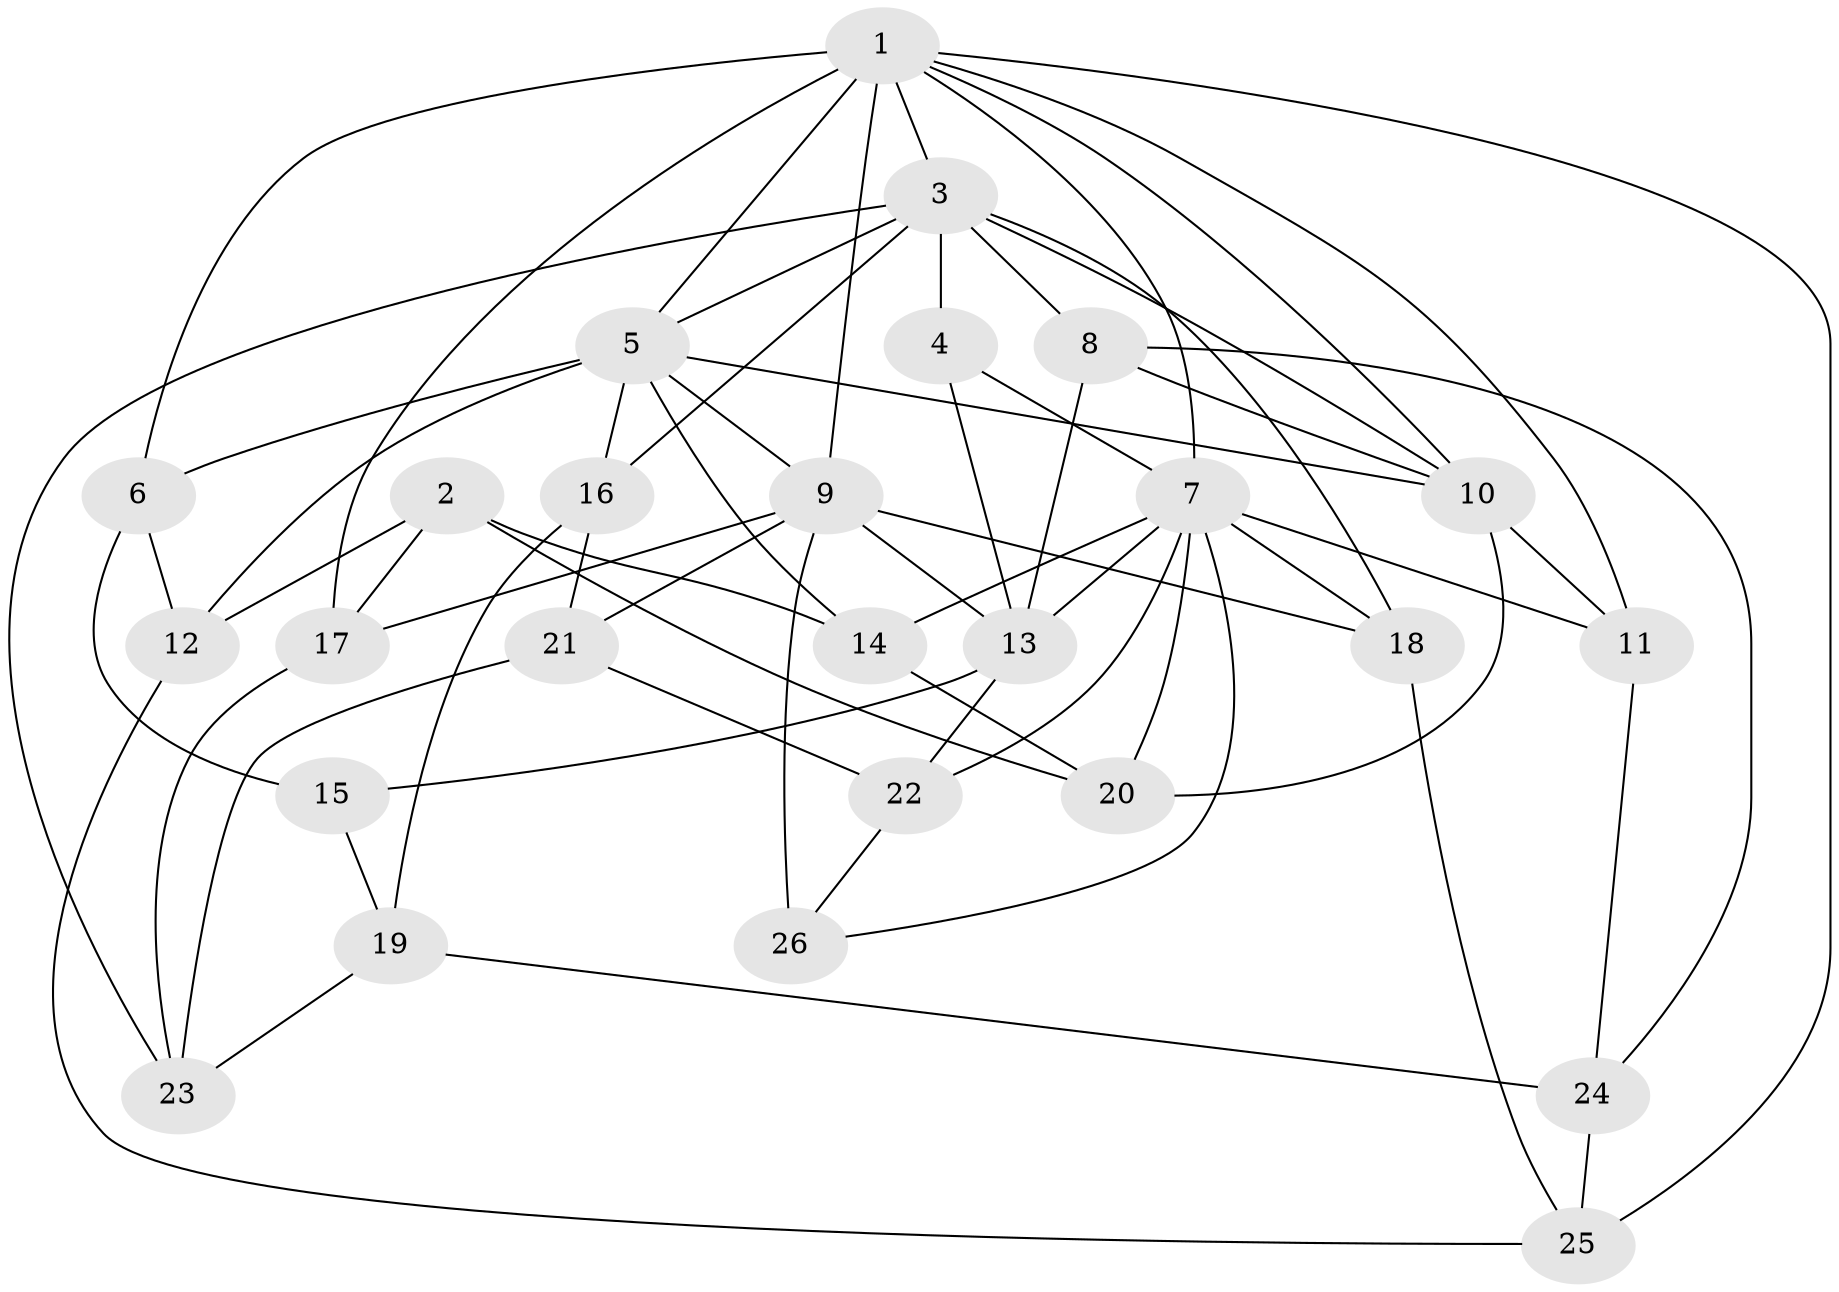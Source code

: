 // original degree distribution, {4: 1.0}
// Generated by graph-tools (version 1.1) at 2025/53/03/04/25 22:53:51]
// undirected, 26 vertices, 63 edges
graph export_dot {
  node [color=gray90,style=filled];
  1;
  2;
  3;
  4;
  5;
  6;
  7;
  8;
  9;
  10;
  11;
  12;
  13;
  14;
  15;
  16;
  17;
  18;
  19;
  20;
  21;
  22;
  23;
  24;
  25;
  26;
  1 -- 3 [weight=2.0];
  1 -- 5 [weight=2.0];
  1 -- 6 [weight=2.0];
  1 -- 7 [weight=1.0];
  1 -- 9 [weight=1.0];
  1 -- 10 [weight=1.0];
  1 -- 11 [weight=1.0];
  1 -- 17 [weight=1.0];
  1 -- 25 [weight=1.0];
  2 -- 12 [weight=1.0];
  2 -- 14 [weight=1.0];
  2 -- 17 [weight=1.0];
  2 -- 20 [weight=1.0];
  3 -- 4 [weight=1.0];
  3 -- 5 [weight=1.0];
  3 -- 8 [weight=1.0];
  3 -- 10 [weight=2.0];
  3 -- 16 [weight=1.0];
  3 -- 18 [weight=1.0];
  3 -- 23 [weight=1.0];
  4 -- 7 [weight=2.0];
  4 -- 13 [weight=1.0];
  5 -- 6 [weight=2.0];
  5 -- 9 [weight=2.0];
  5 -- 10 [weight=2.0];
  5 -- 12 [weight=1.0];
  5 -- 14 [weight=1.0];
  5 -- 16 [weight=1.0];
  6 -- 12 [weight=1.0];
  6 -- 15 [weight=1.0];
  7 -- 11 [weight=1.0];
  7 -- 13 [weight=1.0];
  7 -- 14 [weight=1.0];
  7 -- 18 [weight=1.0];
  7 -- 20 [weight=1.0];
  7 -- 22 [weight=1.0];
  7 -- 26 [weight=1.0];
  8 -- 10 [weight=1.0];
  8 -- 13 [weight=1.0];
  8 -- 24 [weight=1.0];
  9 -- 13 [weight=2.0];
  9 -- 17 [weight=1.0];
  9 -- 18 [weight=1.0];
  9 -- 21 [weight=1.0];
  9 -- 26 [weight=2.0];
  10 -- 11 [weight=1.0];
  10 -- 20 [weight=1.0];
  11 -- 24 [weight=1.0];
  12 -- 25 [weight=1.0];
  13 -- 15 [weight=2.0];
  13 -- 22 [weight=1.0];
  14 -- 20 [weight=1.0];
  15 -- 19 [weight=1.0];
  16 -- 19 [weight=1.0];
  16 -- 21 [weight=1.0];
  17 -- 23 [weight=1.0];
  18 -- 25 [weight=1.0];
  19 -- 23 [weight=1.0];
  19 -- 24 [weight=1.0];
  21 -- 22 [weight=1.0];
  21 -- 23 [weight=1.0];
  22 -- 26 [weight=1.0];
  24 -- 25 [weight=1.0];
}

